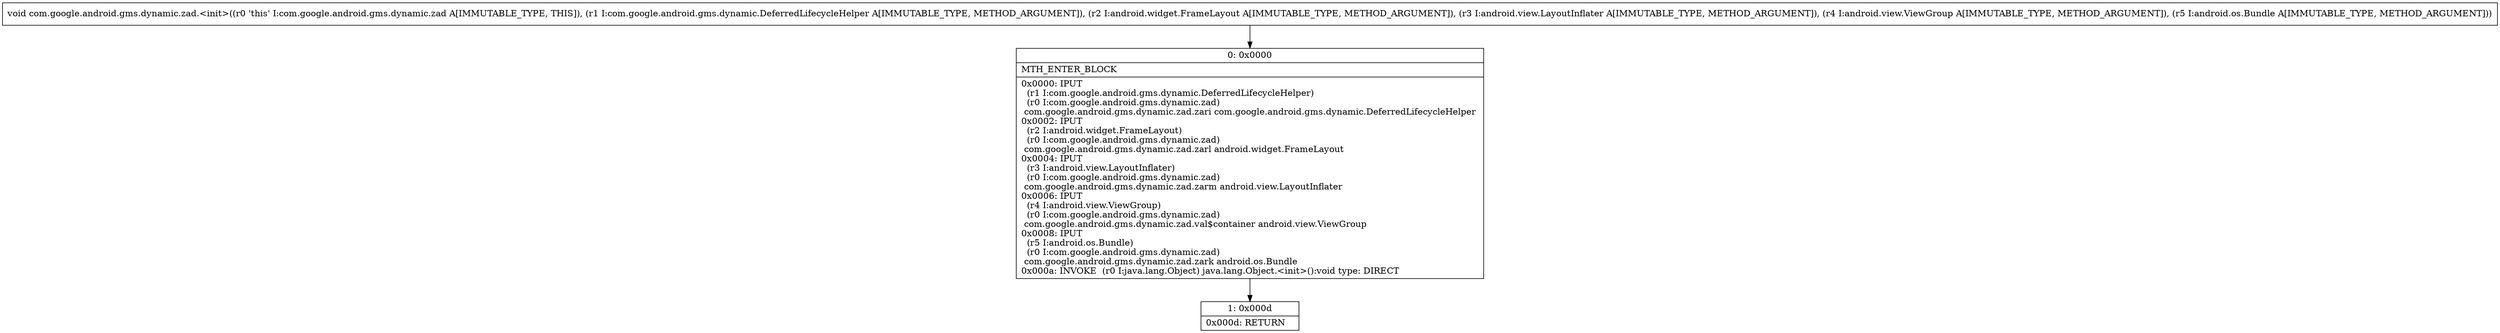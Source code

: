 digraph "CFG forcom.google.android.gms.dynamic.zad.\<init\>(Lcom\/google\/android\/gms\/dynamic\/DeferredLifecycleHelper;Landroid\/widget\/FrameLayout;Landroid\/view\/LayoutInflater;Landroid\/view\/ViewGroup;Landroid\/os\/Bundle;)V" {
Node_0 [shape=record,label="{0\:\ 0x0000|MTH_ENTER_BLOCK\l|0x0000: IPUT  \l  (r1 I:com.google.android.gms.dynamic.DeferredLifecycleHelper)\l  (r0 I:com.google.android.gms.dynamic.zad)\l com.google.android.gms.dynamic.zad.zari com.google.android.gms.dynamic.DeferredLifecycleHelper \l0x0002: IPUT  \l  (r2 I:android.widget.FrameLayout)\l  (r0 I:com.google.android.gms.dynamic.zad)\l com.google.android.gms.dynamic.zad.zarl android.widget.FrameLayout \l0x0004: IPUT  \l  (r3 I:android.view.LayoutInflater)\l  (r0 I:com.google.android.gms.dynamic.zad)\l com.google.android.gms.dynamic.zad.zarm android.view.LayoutInflater \l0x0006: IPUT  \l  (r4 I:android.view.ViewGroup)\l  (r0 I:com.google.android.gms.dynamic.zad)\l com.google.android.gms.dynamic.zad.val$container android.view.ViewGroup \l0x0008: IPUT  \l  (r5 I:android.os.Bundle)\l  (r0 I:com.google.android.gms.dynamic.zad)\l com.google.android.gms.dynamic.zad.zark android.os.Bundle \l0x000a: INVOKE  (r0 I:java.lang.Object) java.lang.Object.\<init\>():void type: DIRECT \l}"];
Node_1 [shape=record,label="{1\:\ 0x000d|0x000d: RETURN   \l}"];
MethodNode[shape=record,label="{void com.google.android.gms.dynamic.zad.\<init\>((r0 'this' I:com.google.android.gms.dynamic.zad A[IMMUTABLE_TYPE, THIS]), (r1 I:com.google.android.gms.dynamic.DeferredLifecycleHelper A[IMMUTABLE_TYPE, METHOD_ARGUMENT]), (r2 I:android.widget.FrameLayout A[IMMUTABLE_TYPE, METHOD_ARGUMENT]), (r3 I:android.view.LayoutInflater A[IMMUTABLE_TYPE, METHOD_ARGUMENT]), (r4 I:android.view.ViewGroup A[IMMUTABLE_TYPE, METHOD_ARGUMENT]), (r5 I:android.os.Bundle A[IMMUTABLE_TYPE, METHOD_ARGUMENT])) }"];
MethodNode -> Node_0;
Node_0 -> Node_1;
}

